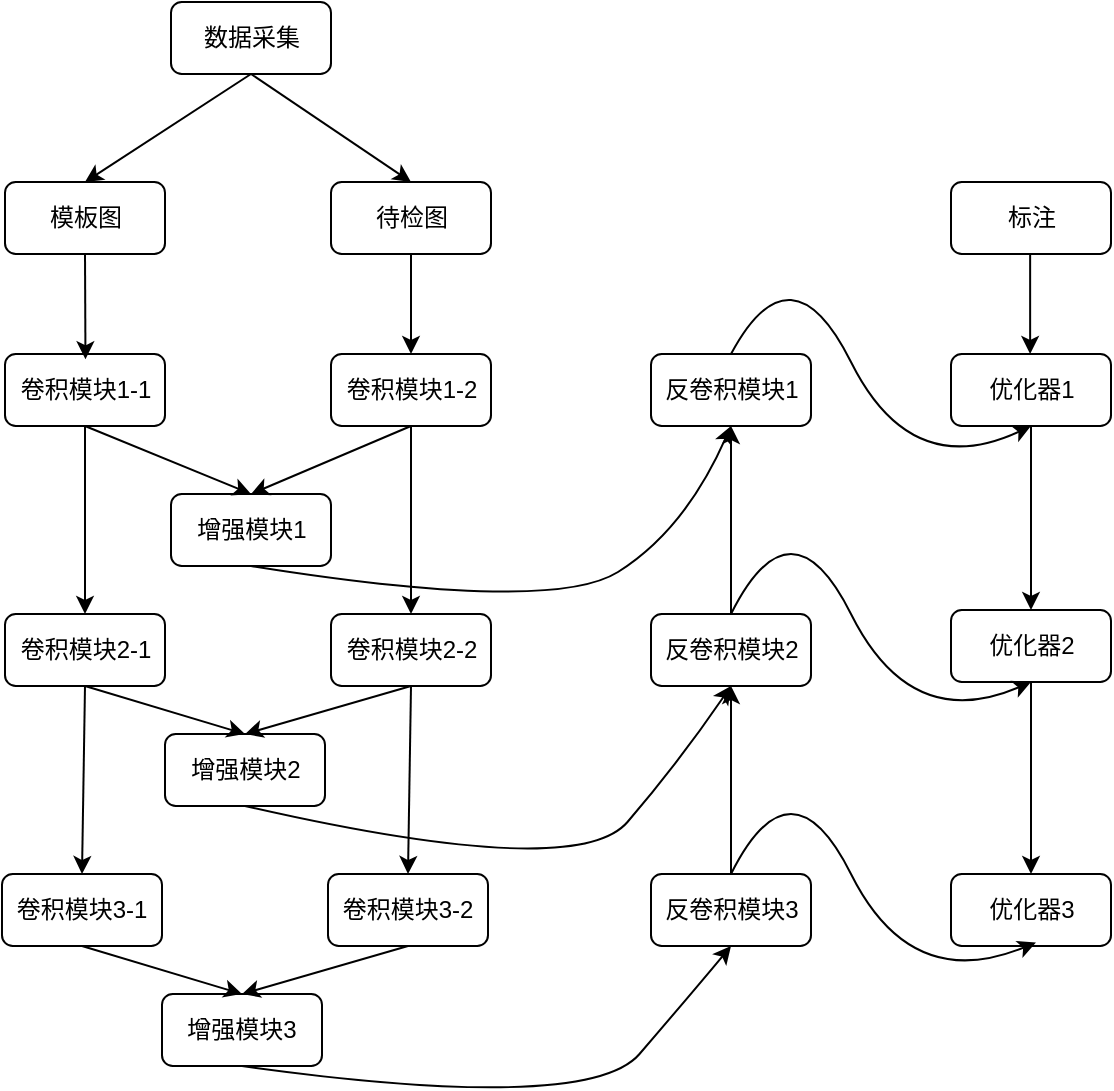 <mxfile version="21.6.5" type="github">
  <diagram id="C2fSY1v2SiZeoUbDoYyL" name="Page-1">
    <mxGraphModel dx="1793" dy="885" grid="0" gridSize="10" guides="1" tooltips="1" connect="1" arrows="1" fold="1" page="1" pageScale="1" pageWidth="1169" pageHeight="827" math="0" shadow="0">
      <root>
        <mxCell id="0" />
        <mxCell id="1" parent="0" />
        <mxCell id="P6J8bbtpBChGtjO2C687-1" value="模板图" style="rounded=1;whiteSpace=wrap;html=1;" vertex="1" parent="1">
          <mxGeometry x="308.5" y="230" width="80" height="36" as="geometry" />
        </mxCell>
        <mxCell id="P6J8bbtpBChGtjO2C687-2" value="待检图" style="rounded=1;whiteSpace=wrap;html=1;" vertex="1" parent="1">
          <mxGeometry x="471.5" y="230" width="80" height="36" as="geometry" />
        </mxCell>
        <mxCell id="P6J8bbtpBChGtjO2C687-3" value="标注" style="rounded=1;whiteSpace=wrap;html=1;" vertex="1" parent="1">
          <mxGeometry x="781.5" y="230" width="80" height="36" as="geometry" />
        </mxCell>
        <mxCell id="P6J8bbtpBChGtjO2C687-8" value="卷积模块1-1" style="rounded=1;whiteSpace=wrap;html=1;" vertex="1" parent="1">
          <mxGeometry x="308.5" y="316" width="80" height="36" as="geometry" />
        </mxCell>
        <mxCell id="P6J8bbtpBChGtjO2C687-9" value="卷积模块1-2" style="rounded=1;whiteSpace=wrap;html=1;" vertex="1" parent="1">
          <mxGeometry x="471.5" y="316" width="80" height="36" as="geometry" />
        </mxCell>
        <mxCell id="P6J8bbtpBChGtjO2C687-10" value="卷积模块2-1" style="rounded=1;whiteSpace=wrap;html=1;" vertex="1" parent="1">
          <mxGeometry x="308.5" y="446" width="80" height="36" as="geometry" />
        </mxCell>
        <mxCell id="P6J8bbtpBChGtjO2C687-11" value="卷积模块2-2" style="rounded=1;whiteSpace=wrap;html=1;" vertex="1" parent="1">
          <mxGeometry x="471.5" y="446" width="80" height="36" as="geometry" />
        </mxCell>
        <mxCell id="P6J8bbtpBChGtjO2C687-14" value="" style="endArrow=classic;html=1;rounded=0;exitX=0.5;exitY=1;exitDx=0;exitDy=0;" edge="1" parent="1" source="P6J8bbtpBChGtjO2C687-2" target="P6J8bbtpBChGtjO2C687-9">
          <mxGeometry width="50" height="50" relative="1" as="geometry">
            <mxPoint x="586.5" y="300" as="sourcePoint" />
            <mxPoint x="636.5" y="250" as="targetPoint" />
          </mxGeometry>
        </mxCell>
        <mxCell id="P6J8bbtpBChGtjO2C687-17" value="增强模块1" style="rounded=1;whiteSpace=wrap;html=1;" vertex="1" parent="1">
          <mxGeometry x="391.5" y="386" width="80" height="36" as="geometry" />
        </mxCell>
        <mxCell id="P6J8bbtpBChGtjO2C687-18" value="" style="endArrow=classic;html=1;rounded=0;exitX=0.5;exitY=1;exitDx=0;exitDy=0;entryX=0.503;entryY=0.073;entryDx=0;entryDy=0;entryPerimeter=0;" edge="1" parent="1" source="P6J8bbtpBChGtjO2C687-1" target="P6J8bbtpBChGtjO2C687-8">
          <mxGeometry width="50" height="50" relative="1" as="geometry">
            <mxPoint x="441.5" y="266" as="sourcePoint" />
            <mxPoint x="441.5" y="290" as="targetPoint" />
          </mxGeometry>
        </mxCell>
        <mxCell id="P6J8bbtpBChGtjO2C687-19" value="" style="endArrow=classic;html=1;rounded=0;exitX=0.5;exitY=1;exitDx=0;exitDy=0;entryX=0.5;entryY=0;entryDx=0;entryDy=0;" edge="1" parent="1" source="P6J8bbtpBChGtjO2C687-8" target="P6J8bbtpBChGtjO2C687-17">
          <mxGeometry width="50" height="50" relative="1" as="geometry">
            <mxPoint x="358.5" y="302" as="sourcePoint" />
            <mxPoint x="358.5" y="329" as="targetPoint" />
          </mxGeometry>
        </mxCell>
        <mxCell id="P6J8bbtpBChGtjO2C687-20" value="" style="endArrow=classic;html=1;rounded=0;exitX=0.5;exitY=1;exitDx=0;exitDy=0;" edge="1" parent="1" source="P6J8bbtpBChGtjO2C687-8" target="P6J8bbtpBChGtjO2C687-10">
          <mxGeometry width="50" height="50" relative="1" as="geometry">
            <mxPoint x="358.5" y="362" as="sourcePoint" />
            <mxPoint x="424.5" y="398" as="targetPoint" />
          </mxGeometry>
        </mxCell>
        <mxCell id="P6J8bbtpBChGtjO2C687-21" value="" style="endArrow=classic;html=1;rounded=0;exitX=0.5;exitY=1;exitDx=0;exitDy=0;entryX=0.5;entryY=0;entryDx=0;entryDy=0;" edge="1" parent="1" source="P6J8bbtpBChGtjO2C687-9" target="P6J8bbtpBChGtjO2C687-17">
          <mxGeometry width="50" height="50" relative="1" as="geometry">
            <mxPoint x="358.5" y="362" as="sourcePoint" />
            <mxPoint x="358.5" y="456" as="targetPoint" />
          </mxGeometry>
        </mxCell>
        <mxCell id="P6J8bbtpBChGtjO2C687-22" value="增强模块2" style="rounded=1;whiteSpace=wrap;html=1;" vertex="1" parent="1">
          <mxGeometry x="388.5" y="506" width="80" height="36" as="geometry" />
        </mxCell>
        <mxCell id="P6J8bbtpBChGtjO2C687-23" value="" style="endArrow=classic;html=1;rounded=0;exitX=0.5;exitY=1;exitDx=0;exitDy=0;entryX=0.5;entryY=0;entryDx=0;entryDy=0;" edge="1" parent="1" source="P6J8bbtpBChGtjO2C687-10" target="P6J8bbtpBChGtjO2C687-22">
          <mxGeometry width="50" height="50" relative="1" as="geometry">
            <mxPoint x="358.5" y="362" as="sourcePoint" />
            <mxPoint x="441.5" y="396" as="targetPoint" />
          </mxGeometry>
        </mxCell>
        <mxCell id="P6J8bbtpBChGtjO2C687-24" value="" style="endArrow=classic;html=1;rounded=0;exitX=0.5;exitY=1;exitDx=0;exitDy=0;entryX=0.5;entryY=0;entryDx=0;entryDy=0;" edge="1" parent="1" source="P6J8bbtpBChGtjO2C687-11" target="P6J8bbtpBChGtjO2C687-22">
          <mxGeometry width="50" height="50" relative="1" as="geometry">
            <mxPoint x="358.5" y="492" as="sourcePoint" />
            <mxPoint x="438.5" y="516" as="targetPoint" />
          </mxGeometry>
        </mxCell>
        <mxCell id="P6J8bbtpBChGtjO2C687-25" value="卷积模块3-1" style="rounded=1;whiteSpace=wrap;html=1;" vertex="1" parent="1">
          <mxGeometry x="307" y="576" width="80" height="36" as="geometry" />
        </mxCell>
        <mxCell id="P6J8bbtpBChGtjO2C687-26" value="卷积模块3-2" style="rounded=1;whiteSpace=wrap;html=1;" vertex="1" parent="1">
          <mxGeometry x="470" y="576" width="80" height="36" as="geometry" />
        </mxCell>
        <mxCell id="P6J8bbtpBChGtjO2C687-27" value="增强模块3" style="rounded=1;whiteSpace=wrap;html=1;" vertex="1" parent="1">
          <mxGeometry x="387" y="636" width="80" height="36" as="geometry" />
        </mxCell>
        <mxCell id="P6J8bbtpBChGtjO2C687-28" value="" style="endArrow=classic;html=1;rounded=0;exitX=0.5;exitY=1;exitDx=0;exitDy=0;entryX=0.5;entryY=0;entryDx=0;entryDy=0;" edge="1" parent="1" source="P6J8bbtpBChGtjO2C687-25" target="P6J8bbtpBChGtjO2C687-27">
          <mxGeometry width="50" height="50" relative="1" as="geometry">
            <mxPoint x="357" y="492" as="sourcePoint" />
            <mxPoint x="440" y="526" as="targetPoint" />
          </mxGeometry>
        </mxCell>
        <mxCell id="P6J8bbtpBChGtjO2C687-29" value="" style="endArrow=classic;html=1;rounded=0;exitX=0.5;exitY=1;exitDx=0;exitDy=0;entryX=0.5;entryY=0;entryDx=0;entryDy=0;" edge="1" parent="1" source="P6J8bbtpBChGtjO2C687-26" target="P6J8bbtpBChGtjO2C687-27">
          <mxGeometry width="50" height="50" relative="1" as="geometry">
            <mxPoint x="357" y="622" as="sourcePoint" />
            <mxPoint x="437" y="646" as="targetPoint" />
          </mxGeometry>
        </mxCell>
        <mxCell id="P6J8bbtpBChGtjO2C687-30" value="" style="endArrow=classic;html=1;rounded=0;exitX=0.5;exitY=1;exitDx=0;exitDy=0;entryX=0.5;entryY=0;entryDx=0;entryDy=0;" edge="1" parent="1" source="P6J8bbtpBChGtjO2C687-9" target="P6J8bbtpBChGtjO2C687-11">
          <mxGeometry width="50" height="50" relative="1" as="geometry">
            <mxPoint x="521.5" y="362" as="sourcePoint" />
            <mxPoint x="441.5" y="396" as="targetPoint" />
          </mxGeometry>
        </mxCell>
        <mxCell id="P6J8bbtpBChGtjO2C687-31" value="" style="endArrow=classic;html=1;rounded=0;entryX=0.5;entryY=0;entryDx=0;entryDy=0;exitX=0.5;exitY=1;exitDx=0;exitDy=0;" edge="1" parent="1" source="P6J8bbtpBChGtjO2C687-11" target="P6J8bbtpBChGtjO2C687-26">
          <mxGeometry width="50" height="50" relative="1" as="geometry">
            <mxPoint x="511.5" y="496" as="sourcePoint" />
            <mxPoint x="521.5" y="456" as="targetPoint" />
          </mxGeometry>
        </mxCell>
        <mxCell id="P6J8bbtpBChGtjO2C687-32" value="" style="endArrow=classic;html=1;rounded=0;entryX=0.5;entryY=0;entryDx=0;entryDy=0;exitX=0.5;exitY=1;exitDx=0;exitDy=0;" edge="1" parent="1" source="P6J8bbtpBChGtjO2C687-10" target="P6J8bbtpBChGtjO2C687-25">
          <mxGeometry width="50" height="50" relative="1" as="geometry">
            <mxPoint x="521.5" y="492" as="sourcePoint" />
            <mxPoint x="520.5" y="586" as="targetPoint" />
          </mxGeometry>
        </mxCell>
        <mxCell id="P6J8bbtpBChGtjO2C687-34" value="优化器1" style="rounded=1;whiteSpace=wrap;html=1;" vertex="1" parent="1">
          <mxGeometry x="781.5" y="316" width="80" height="36" as="geometry" />
        </mxCell>
        <mxCell id="P6J8bbtpBChGtjO2C687-35" value="反卷积模块3" style="rounded=1;whiteSpace=wrap;html=1;" vertex="1" parent="1">
          <mxGeometry x="631.5" y="576" width="80" height="36" as="geometry" />
        </mxCell>
        <mxCell id="P6J8bbtpBChGtjO2C687-36" value="反卷积模块2" style="rounded=1;whiteSpace=wrap;html=1;" vertex="1" parent="1">
          <mxGeometry x="631.5" y="446" width="80" height="36" as="geometry" />
        </mxCell>
        <mxCell id="P6J8bbtpBChGtjO2C687-37" value="反卷积模块1" style="rounded=1;whiteSpace=wrap;html=1;" vertex="1" parent="1">
          <mxGeometry x="631.5" y="316" width="80" height="36" as="geometry" />
        </mxCell>
        <mxCell id="P6J8bbtpBChGtjO2C687-39" value="" style="curved=1;endArrow=classic;html=1;rounded=0;exitX=0.5;exitY=1;exitDx=0;exitDy=0;entryX=0.5;entryY=1;entryDx=0;entryDy=0;" edge="1" parent="1" source="P6J8bbtpBChGtjO2C687-27" target="P6J8bbtpBChGtjO2C687-35">
          <mxGeometry width="50" height="50" relative="1" as="geometry">
            <mxPoint x="550" y="696" as="sourcePoint" />
            <mxPoint x="600" y="646" as="targetPoint" />
            <Array as="points">
              <mxPoint x="600" y="696" />
              <mxPoint x="651.5" y="636" />
            </Array>
          </mxGeometry>
        </mxCell>
        <mxCell id="P6J8bbtpBChGtjO2C687-40" value="" style="endArrow=classic;html=1;rounded=0;entryX=0.5;entryY=1;entryDx=0;entryDy=0;exitX=0.5;exitY=0;exitDx=0;exitDy=0;" edge="1" parent="1" source="P6J8bbtpBChGtjO2C687-35" target="P6J8bbtpBChGtjO2C687-36">
          <mxGeometry width="50" height="50" relative="1" as="geometry">
            <mxPoint x="358.5" y="492" as="sourcePoint" />
            <mxPoint x="357.5" y="586" as="targetPoint" />
          </mxGeometry>
        </mxCell>
        <mxCell id="P6J8bbtpBChGtjO2C687-41" value="" style="endArrow=classic;html=1;rounded=0;entryX=0.5;entryY=1;entryDx=0;entryDy=0;exitX=0.5;exitY=0;exitDx=0;exitDy=0;" edge="1" parent="1" source="P6J8bbtpBChGtjO2C687-36" target="P6J8bbtpBChGtjO2C687-37">
          <mxGeometry width="50" height="50" relative="1" as="geometry">
            <mxPoint x="791.5" y="470" as="sourcePoint" />
            <mxPoint x="791.5" y="376" as="targetPoint" />
          </mxGeometry>
        </mxCell>
        <mxCell id="P6J8bbtpBChGtjO2C687-42" value="" style="curved=1;endArrow=classic;html=1;rounded=0;exitX=0.5;exitY=1;exitDx=0;exitDy=0;entryX=0.5;entryY=1;entryDx=0;entryDy=0;" edge="1" parent="1" source="P6J8bbtpBChGtjO2C687-22" target="P6J8bbtpBChGtjO2C687-36">
          <mxGeometry width="50" height="50" relative="1" as="geometry">
            <mxPoint x="421.5" y="556" as="sourcePoint" />
            <mxPoint x="665.5" y="496" as="targetPoint" />
            <Array as="points">
              <mxPoint x="594" y="580" />
              <mxPoint x="645.5" y="520" />
            </Array>
          </mxGeometry>
        </mxCell>
        <mxCell id="P6J8bbtpBChGtjO2C687-43" value="" style="curved=1;endArrow=classic;html=1;rounded=0;exitX=0.5;exitY=1;exitDx=0;exitDy=0;entryX=0.5;entryY=1;entryDx=0;entryDy=0;" edge="1" parent="1" source="P6J8bbtpBChGtjO2C687-17" target="P6J8bbtpBChGtjO2C687-37">
          <mxGeometry width="50" height="50" relative="1" as="geometry">
            <mxPoint x="431.5" y="426" as="sourcePoint" />
            <mxPoint x="674.5" y="366" as="targetPoint" />
            <Array as="points">
              <mxPoint x="581.5" y="446" />
              <mxPoint x="648.5" y="404" />
            </Array>
          </mxGeometry>
        </mxCell>
        <mxCell id="P6J8bbtpBChGtjO2C687-44" value="数据采集" style="rounded=1;whiteSpace=wrap;html=1;" vertex="1" parent="1">
          <mxGeometry x="391.5" y="140" width="80" height="36" as="geometry" />
        </mxCell>
        <mxCell id="P6J8bbtpBChGtjO2C687-45" value="" style="endArrow=classic;html=1;rounded=0;exitX=0.5;exitY=1;exitDx=0;exitDy=0;entryX=0.5;entryY=0;entryDx=0;entryDy=0;" edge="1" parent="1" source="P6J8bbtpBChGtjO2C687-44" target="P6J8bbtpBChGtjO2C687-1">
          <mxGeometry width="50" height="50" relative="1" as="geometry">
            <mxPoint x="358.5" y="276" as="sourcePoint" />
            <mxPoint x="358.5" y="303" as="targetPoint" />
          </mxGeometry>
        </mxCell>
        <mxCell id="P6J8bbtpBChGtjO2C687-46" value="" style="endArrow=classic;html=1;rounded=0;exitX=0.5;exitY=1;exitDx=0;exitDy=0;entryX=0.5;entryY=0;entryDx=0;entryDy=0;" edge="1" parent="1" source="P6J8bbtpBChGtjO2C687-44" target="P6J8bbtpBChGtjO2C687-2">
          <mxGeometry width="50" height="50" relative="1" as="geometry">
            <mxPoint x="521.5" y="276" as="sourcePoint" />
            <mxPoint x="521.5" y="300" as="targetPoint" />
          </mxGeometry>
        </mxCell>
        <mxCell id="P6J8bbtpBChGtjO2C687-47" value="优化器2" style="rounded=1;whiteSpace=wrap;html=1;" vertex="1" parent="1">
          <mxGeometry x="781.5" y="444" width="80" height="36" as="geometry" />
        </mxCell>
        <mxCell id="P6J8bbtpBChGtjO2C687-49" value="优化器3" style="rounded=1;whiteSpace=wrap;html=1;" vertex="1" parent="1">
          <mxGeometry x="781.5" y="576" width="80" height="36" as="geometry" />
        </mxCell>
        <mxCell id="P6J8bbtpBChGtjO2C687-50" value="" style="endArrow=classic;html=1;rounded=0;exitX=0.5;exitY=1;exitDx=0;exitDy=0;" edge="1" parent="1">
          <mxGeometry width="50" height="50" relative="1" as="geometry">
            <mxPoint x="821.07" y="266" as="sourcePoint" />
            <mxPoint x="821.07" y="316" as="targetPoint" />
          </mxGeometry>
        </mxCell>
        <mxCell id="P6J8bbtpBChGtjO2C687-51" value="" style="endArrow=classic;html=1;rounded=0;exitX=0.5;exitY=1;exitDx=0;exitDy=0;entryX=0.5;entryY=0;entryDx=0;entryDy=0;" edge="1" parent="1" source="P6J8bbtpBChGtjO2C687-34" target="P6J8bbtpBChGtjO2C687-47">
          <mxGeometry width="50" height="50" relative="1" as="geometry">
            <mxPoint x="831.07" y="276" as="sourcePoint" />
            <mxPoint x="831.07" y="326" as="targetPoint" />
          </mxGeometry>
        </mxCell>
        <mxCell id="P6J8bbtpBChGtjO2C687-52" value="" style="endArrow=classic;html=1;rounded=0;exitX=0.5;exitY=1;exitDx=0;exitDy=0;entryX=0.5;entryY=0;entryDx=0;entryDy=0;" edge="1" parent="1" source="P6J8bbtpBChGtjO2C687-47" target="P6J8bbtpBChGtjO2C687-49">
          <mxGeometry width="50" height="50" relative="1" as="geometry">
            <mxPoint x="831.5" y="362" as="sourcePoint" />
            <mxPoint x="831.5" y="454" as="targetPoint" />
          </mxGeometry>
        </mxCell>
        <mxCell id="P6J8bbtpBChGtjO2C687-53" value="" style="curved=1;endArrow=classic;html=1;rounded=0;exitX=0.5;exitY=0;exitDx=0;exitDy=0;entryX=0.5;entryY=1;entryDx=0;entryDy=0;" edge="1" parent="1" source="P6J8bbtpBChGtjO2C687-37" target="P6J8bbtpBChGtjO2C687-34">
          <mxGeometry width="50" height="50" relative="1" as="geometry">
            <mxPoint x="691.5" y="290" as="sourcePoint" />
            <mxPoint x="741.5" y="240" as="targetPoint" />
            <Array as="points">
              <mxPoint x="701.5" y="260" />
              <mxPoint x="761.5" y="380" />
            </Array>
          </mxGeometry>
        </mxCell>
        <mxCell id="P6J8bbtpBChGtjO2C687-54" value="" style="curved=1;endArrow=classic;html=1;rounded=0;exitX=0.5;exitY=0;exitDx=0;exitDy=0;" edge="1" parent="1" source="P6J8bbtpBChGtjO2C687-36">
          <mxGeometry width="50" height="50" relative="1" as="geometry">
            <mxPoint x="671.5" y="440" as="sourcePoint" />
            <mxPoint x="821.5" y="480" as="targetPoint" />
            <Array as="points">
              <mxPoint x="701.5" y="386" />
              <mxPoint x="761.5" y="506" />
            </Array>
          </mxGeometry>
        </mxCell>
        <mxCell id="P6J8bbtpBChGtjO2C687-55" value="" style="curved=1;endArrow=classic;html=1;rounded=0;exitX=0.5;exitY=0;exitDx=0;exitDy=0;entryX=0.531;entryY=0.951;entryDx=0;entryDy=0;entryPerimeter=0;" edge="1" parent="1" target="P6J8bbtpBChGtjO2C687-49">
          <mxGeometry width="50" height="50" relative="1" as="geometry">
            <mxPoint x="671.5" y="576" as="sourcePoint" />
            <mxPoint x="821.5" y="610" as="targetPoint" />
            <Array as="points">
              <mxPoint x="701.5" y="516" />
              <mxPoint x="761.5" y="636" />
            </Array>
          </mxGeometry>
        </mxCell>
      </root>
    </mxGraphModel>
  </diagram>
</mxfile>
